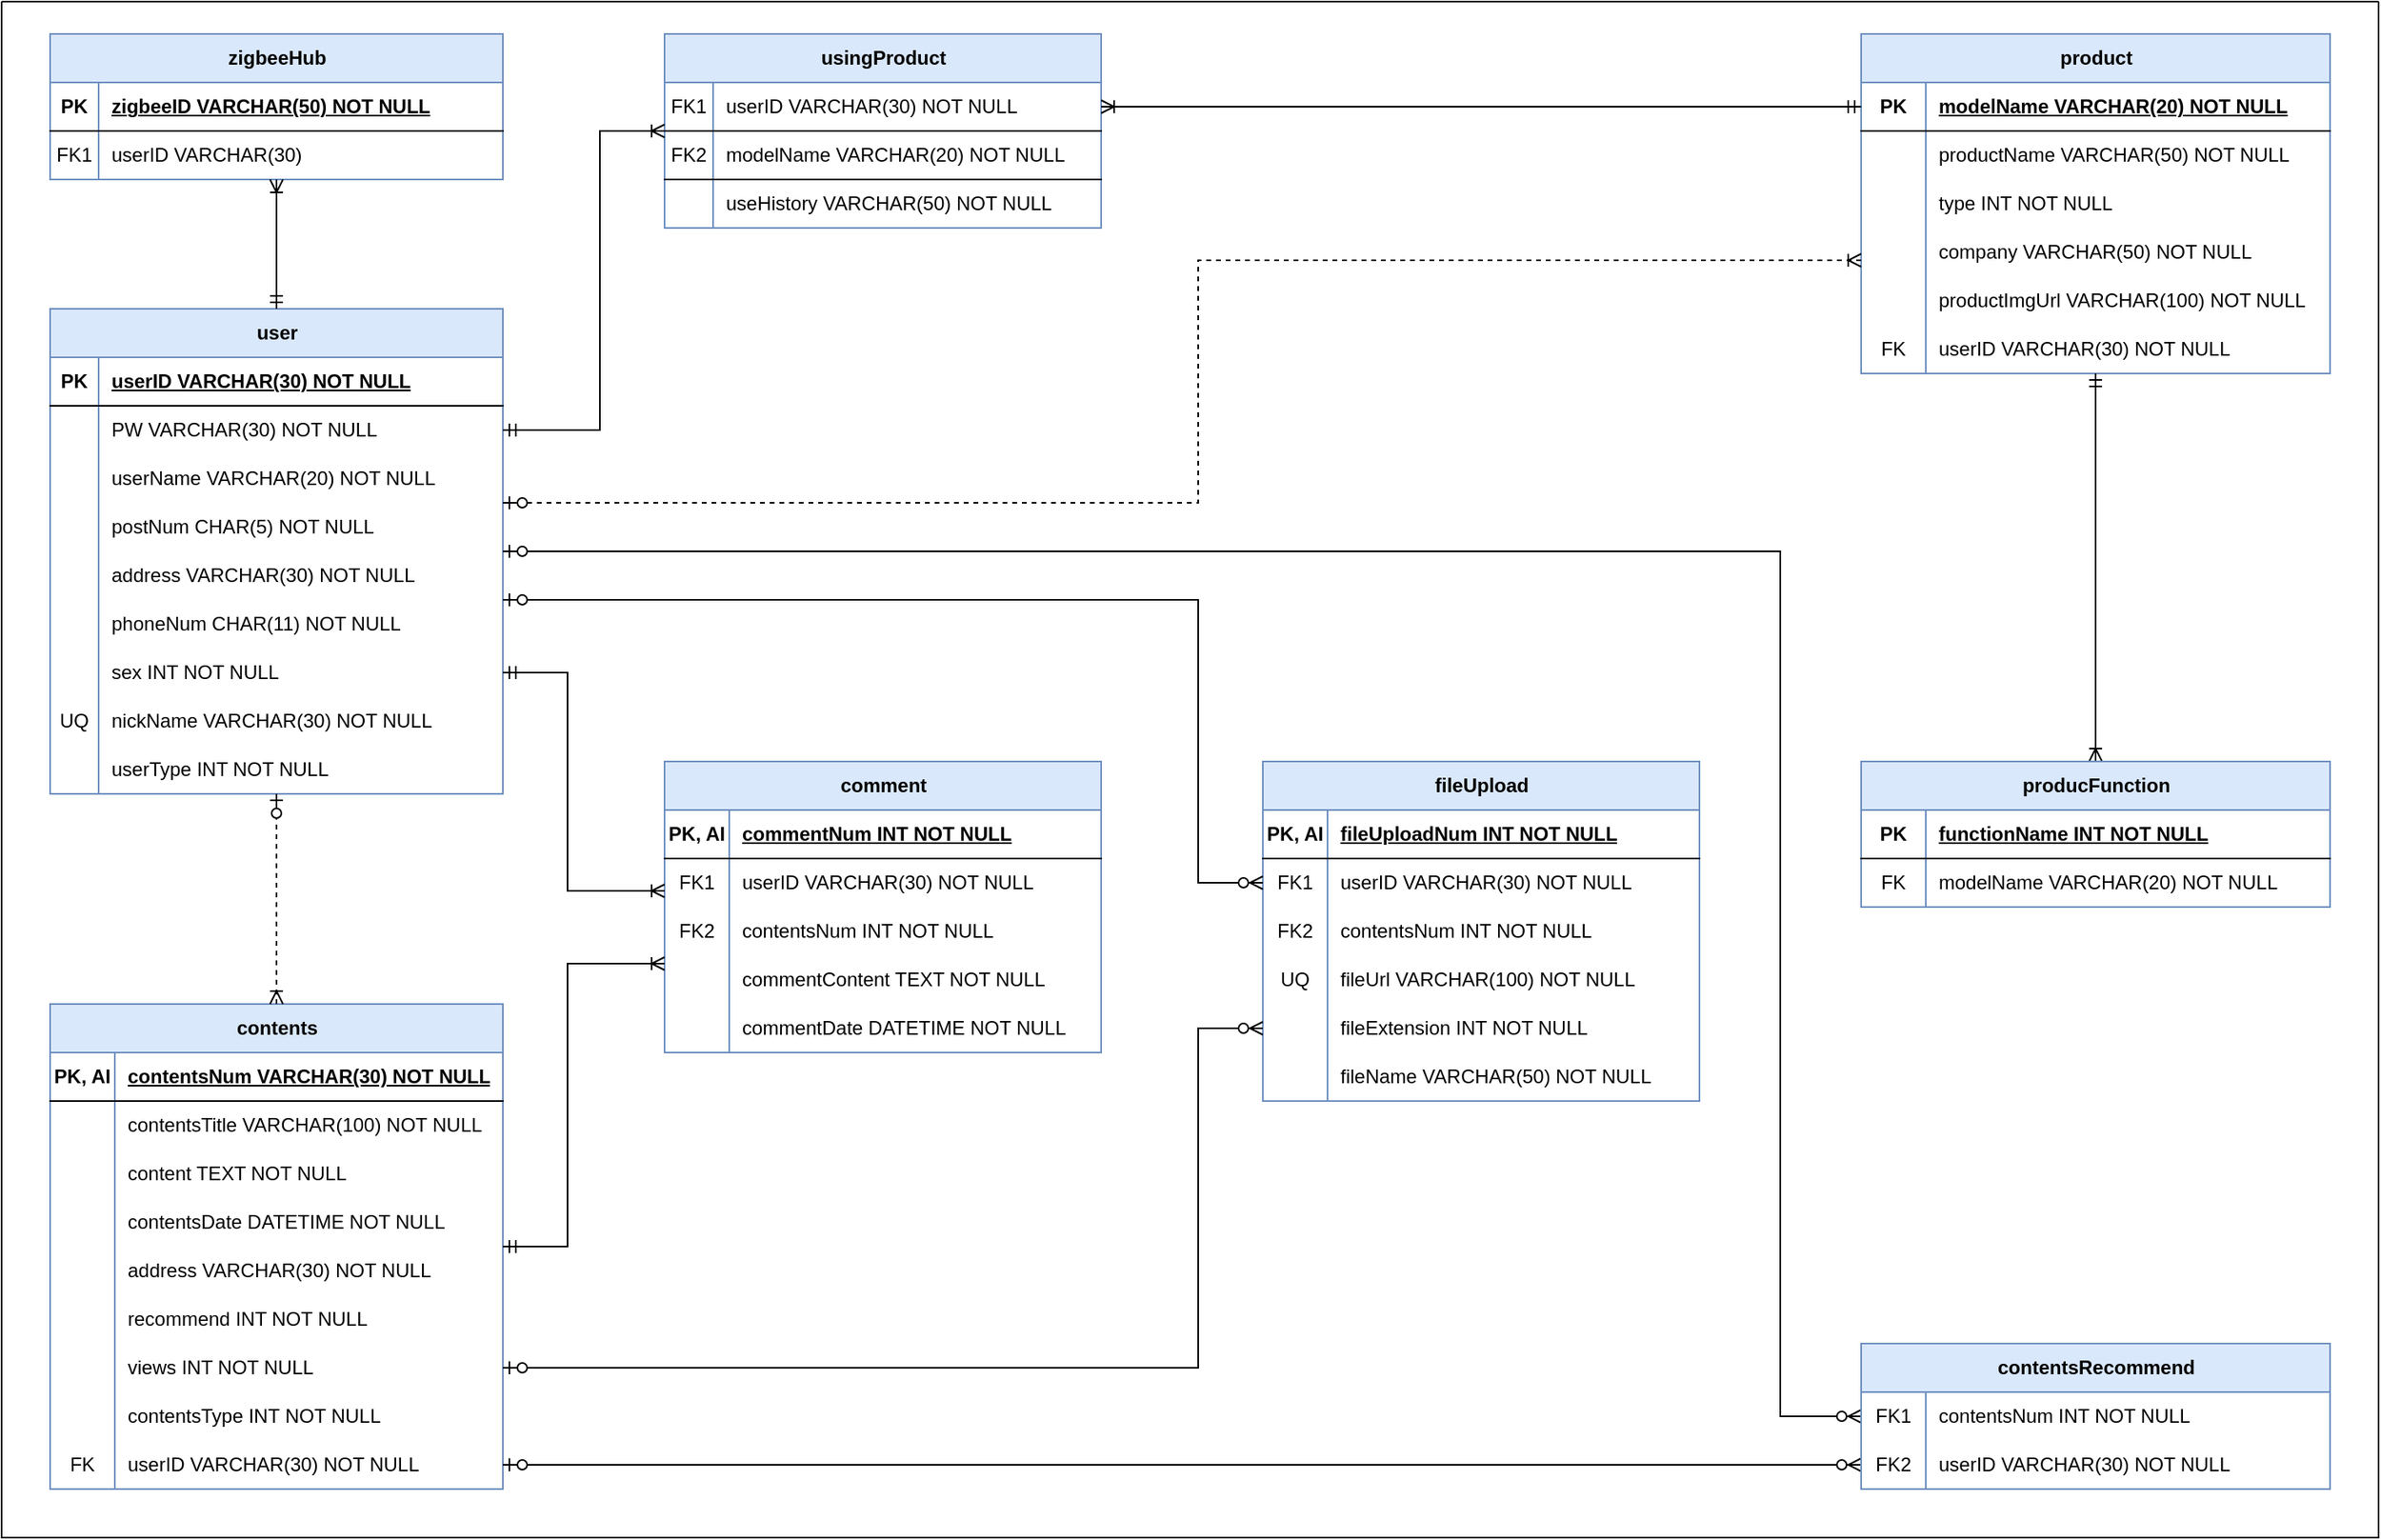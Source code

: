 <mxfile version="24.2.3" type="device">
  <diagram id="R2lEEEUBdFMjLlhIrx00" name="Page-1">
    <mxGraphModel dx="2049" dy="2166" grid="1" gridSize="10" guides="1" tooltips="1" connect="1" arrows="1" fold="1" page="1" pageScale="1" pageWidth="850" pageHeight="1100" math="0" shadow="0" extFonts="Permanent Marker^https://fonts.googleapis.com/css?family=Permanent+Marker">
      <root>
        <mxCell id="0" />
        <mxCell id="1" parent="0" />
        <mxCell id="OzyvC2QiROF_5hFpqHNd-217" value="" style="group" vertex="1" connectable="0" parent="1">
          <mxGeometry x="40" y="-160" width="1470" height="950" as="geometry" />
        </mxCell>
        <mxCell id="OzyvC2QiROF_5hFpqHNd-6" value="zigbeeHub" style="shape=table;startSize=30;container=1;collapsible=1;childLayout=tableLayout;fixedRows=1;rowLines=0;fontStyle=1;align=center;resizeLast=1;html=1;fillColor=#dae8fc;strokeColor=#6c8ebf;" vertex="1" parent="OzyvC2QiROF_5hFpqHNd-217">
          <mxGeometry x="30" y="20" width="280" height="90" as="geometry" />
        </mxCell>
        <mxCell id="OzyvC2QiROF_5hFpqHNd-7" value="" style="shape=tableRow;horizontal=0;startSize=0;swimlaneHead=0;swimlaneBody=0;fillColor=none;collapsible=0;dropTarget=0;points=[[0,0.5],[1,0.5]];portConstraint=eastwest;top=0;left=0;right=0;bottom=1;" vertex="1" parent="OzyvC2QiROF_5hFpqHNd-6">
          <mxGeometry y="30" width="280" height="30" as="geometry" />
        </mxCell>
        <mxCell id="OzyvC2QiROF_5hFpqHNd-8" value="PK" style="shape=partialRectangle;connectable=0;fillColor=none;top=0;left=0;bottom=0;right=0;fontStyle=1;overflow=hidden;whiteSpace=wrap;html=1;" vertex="1" parent="OzyvC2QiROF_5hFpqHNd-7">
          <mxGeometry width="30" height="30" as="geometry">
            <mxRectangle width="30" height="30" as="alternateBounds" />
          </mxGeometry>
        </mxCell>
        <mxCell id="OzyvC2QiROF_5hFpqHNd-9" value="&lt;span style=&quot;text-wrap: nowrap;&quot;&gt;zigbeeID VARCHAR(50) NOT NULL&lt;/span&gt;" style="shape=partialRectangle;connectable=0;fillColor=none;top=0;left=0;bottom=0;right=0;align=left;spacingLeft=6;fontStyle=5;overflow=hidden;whiteSpace=wrap;html=1;" vertex="1" parent="OzyvC2QiROF_5hFpqHNd-7">
          <mxGeometry x="30" width="250" height="30" as="geometry">
            <mxRectangle width="250" height="30" as="alternateBounds" />
          </mxGeometry>
        </mxCell>
        <mxCell id="OzyvC2QiROF_5hFpqHNd-10" value="" style="shape=tableRow;horizontal=0;startSize=0;swimlaneHead=0;swimlaneBody=0;fillColor=none;collapsible=0;dropTarget=0;points=[[0,0.5],[1,0.5]];portConstraint=eastwest;top=0;left=0;right=0;bottom=0;" vertex="1" parent="OzyvC2QiROF_5hFpqHNd-6">
          <mxGeometry y="60" width="280" height="30" as="geometry" />
        </mxCell>
        <mxCell id="OzyvC2QiROF_5hFpqHNd-11" value="FK1" style="shape=partialRectangle;connectable=0;fillColor=none;top=0;left=0;bottom=0;right=0;editable=1;overflow=hidden;whiteSpace=wrap;html=1;" vertex="1" parent="OzyvC2QiROF_5hFpqHNd-10">
          <mxGeometry width="30" height="30" as="geometry">
            <mxRectangle width="30" height="30" as="alternateBounds" />
          </mxGeometry>
        </mxCell>
        <mxCell id="OzyvC2QiROF_5hFpqHNd-12" value="&lt;span style=&quot;text-wrap: nowrap;&quot;&gt;userID VARCHAR(30)&lt;/span&gt;" style="shape=partialRectangle;connectable=0;fillColor=none;top=0;left=0;bottom=0;right=0;align=left;spacingLeft=6;overflow=hidden;whiteSpace=wrap;html=1;" vertex="1" parent="OzyvC2QiROF_5hFpqHNd-10">
          <mxGeometry x="30" width="250" height="30" as="geometry">
            <mxRectangle width="250" height="30" as="alternateBounds" />
          </mxGeometry>
        </mxCell>
        <mxCell id="OzyvC2QiROF_5hFpqHNd-23" value="user" style="shape=table;startSize=30;container=1;collapsible=1;childLayout=tableLayout;fixedRows=1;rowLines=0;fontStyle=1;align=center;resizeLast=1;html=1;fillColor=#dae8fc;strokeColor=#6c8ebf;" vertex="1" parent="OzyvC2QiROF_5hFpqHNd-217">
          <mxGeometry x="30" y="190" width="280" height="300" as="geometry" />
        </mxCell>
        <mxCell id="OzyvC2QiROF_5hFpqHNd-24" value="" style="shape=tableRow;horizontal=0;startSize=0;swimlaneHead=0;swimlaneBody=0;fillColor=none;collapsible=0;dropTarget=0;points=[[0,0.5],[1,0.5]];portConstraint=eastwest;top=0;left=0;right=0;bottom=1;" vertex="1" parent="OzyvC2QiROF_5hFpqHNd-23">
          <mxGeometry y="30" width="280" height="30" as="geometry" />
        </mxCell>
        <mxCell id="OzyvC2QiROF_5hFpqHNd-25" value="PK" style="shape=partialRectangle;connectable=0;fillColor=none;top=0;left=0;bottom=0;right=0;fontStyle=1;overflow=hidden;whiteSpace=wrap;html=1;" vertex="1" parent="OzyvC2QiROF_5hFpqHNd-24">
          <mxGeometry width="30" height="30" as="geometry">
            <mxRectangle width="30" height="30" as="alternateBounds" />
          </mxGeometry>
        </mxCell>
        <mxCell id="OzyvC2QiROF_5hFpqHNd-26" value="&lt;span style=&quot;text-wrap: nowrap;&quot;&gt;userID VARCHAR(30) NOT NULL&lt;/span&gt;" style="shape=partialRectangle;connectable=0;fillColor=none;top=0;left=0;bottom=0;right=0;align=left;spacingLeft=6;fontStyle=5;overflow=hidden;whiteSpace=wrap;html=1;" vertex="1" parent="OzyvC2QiROF_5hFpqHNd-24">
          <mxGeometry x="30" width="250" height="30" as="geometry">
            <mxRectangle width="250" height="30" as="alternateBounds" />
          </mxGeometry>
        </mxCell>
        <mxCell id="OzyvC2QiROF_5hFpqHNd-27" value="" style="shape=tableRow;horizontal=0;startSize=0;swimlaneHead=0;swimlaneBody=0;fillColor=none;collapsible=0;dropTarget=0;points=[[0,0.5],[1,0.5]];portConstraint=eastwest;top=0;left=0;right=0;bottom=0;" vertex="1" parent="OzyvC2QiROF_5hFpqHNd-23">
          <mxGeometry y="60" width="280" height="30" as="geometry" />
        </mxCell>
        <mxCell id="OzyvC2QiROF_5hFpqHNd-28" value="" style="shape=partialRectangle;connectable=0;fillColor=none;top=0;left=0;bottom=0;right=0;editable=1;overflow=hidden;whiteSpace=wrap;html=1;" vertex="1" parent="OzyvC2QiROF_5hFpqHNd-27">
          <mxGeometry width="30" height="30" as="geometry">
            <mxRectangle width="30" height="30" as="alternateBounds" />
          </mxGeometry>
        </mxCell>
        <mxCell id="OzyvC2QiROF_5hFpqHNd-29" value="&lt;span style=&quot;text-wrap: nowrap;&quot;&gt;PW VARCHAR(30) NOT NULL&lt;/span&gt;" style="shape=partialRectangle;connectable=0;fillColor=none;top=0;left=0;bottom=0;right=0;align=left;spacingLeft=6;overflow=hidden;whiteSpace=wrap;html=1;" vertex="1" parent="OzyvC2QiROF_5hFpqHNd-27">
          <mxGeometry x="30" width="250" height="30" as="geometry">
            <mxRectangle width="250" height="30" as="alternateBounds" />
          </mxGeometry>
        </mxCell>
        <mxCell id="OzyvC2QiROF_5hFpqHNd-30" value="" style="shape=tableRow;horizontal=0;startSize=0;swimlaneHead=0;swimlaneBody=0;fillColor=none;collapsible=0;dropTarget=0;points=[[0,0.5],[1,0.5]];portConstraint=eastwest;top=0;left=0;right=0;bottom=0;" vertex="1" parent="OzyvC2QiROF_5hFpqHNd-23">
          <mxGeometry y="90" width="280" height="30" as="geometry" />
        </mxCell>
        <mxCell id="OzyvC2QiROF_5hFpqHNd-31" value="" style="shape=partialRectangle;connectable=0;fillColor=none;top=0;left=0;bottom=0;right=0;editable=1;overflow=hidden;whiteSpace=wrap;html=1;" vertex="1" parent="OzyvC2QiROF_5hFpqHNd-30">
          <mxGeometry width="30" height="30" as="geometry">
            <mxRectangle width="30" height="30" as="alternateBounds" />
          </mxGeometry>
        </mxCell>
        <mxCell id="OzyvC2QiROF_5hFpqHNd-32" value="&lt;span style=&quot;text-wrap: nowrap;&quot;&gt;userName VARCHAR(20) NOT NULL&lt;/span&gt;" style="shape=partialRectangle;connectable=0;fillColor=none;top=0;left=0;bottom=0;right=0;align=left;spacingLeft=6;overflow=hidden;whiteSpace=wrap;html=1;" vertex="1" parent="OzyvC2QiROF_5hFpqHNd-30">
          <mxGeometry x="30" width="250" height="30" as="geometry">
            <mxRectangle width="250" height="30" as="alternateBounds" />
          </mxGeometry>
        </mxCell>
        <mxCell id="OzyvC2QiROF_5hFpqHNd-33" value="" style="shape=tableRow;horizontal=0;startSize=0;swimlaneHead=0;swimlaneBody=0;fillColor=none;collapsible=0;dropTarget=0;points=[[0,0.5],[1,0.5]];portConstraint=eastwest;top=0;left=0;right=0;bottom=0;" vertex="1" parent="OzyvC2QiROF_5hFpqHNd-23">
          <mxGeometry y="120" width="280" height="30" as="geometry" />
        </mxCell>
        <mxCell id="OzyvC2QiROF_5hFpqHNd-34" value="" style="shape=partialRectangle;connectable=0;fillColor=none;top=0;left=0;bottom=0;right=0;editable=1;overflow=hidden;whiteSpace=wrap;html=1;" vertex="1" parent="OzyvC2QiROF_5hFpqHNd-33">
          <mxGeometry width="30" height="30" as="geometry">
            <mxRectangle width="30" height="30" as="alternateBounds" />
          </mxGeometry>
        </mxCell>
        <mxCell id="OzyvC2QiROF_5hFpqHNd-35" value="&lt;span style=&quot;text-wrap: nowrap;&quot;&gt;postNum CHAR(5) NOT NULL&lt;/span&gt;" style="shape=partialRectangle;connectable=0;fillColor=none;top=0;left=0;bottom=0;right=0;align=left;spacingLeft=6;overflow=hidden;whiteSpace=wrap;html=1;" vertex="1" parent="OzyvC2QiROF_5hFpqHNd-33">
          <mxGeometry x="30" width="250" height="30" as="geometry">
            <mxRectangle width="250" height="30" as="alternateBounds" />
          </mxGeometry>
        </mxCell>
        <mxCell id="OzyvC2QiROF_5hFpqHNd-36" value="" style="shape=tableRow;horizontal=0;startSize=0;swimlaneHead=0;swimlaneBody=0;fillColor=none;collapsible=0;dropTarget=0;points=[[0,0.5],[1,0.5]];portConstraint=eastwest;top=0;left=0;right=0;bottom=0;" vertex="1" parent="OzyvC2QiROF_5hFpqHNd-23">
          <mxGeometry y="150" width="280" height="30" as="geometry" />
        </mxCell>
        <mxCell id="OzyvC2QiROF_5hFpqHNd-37" value="" style="shape=partialRectangle;connectable=0;fillColor=none;top=0;left=0;bottom=0;right=0;editable=1;overflow=hidden;whiteSpace=wrap;html=1;" vertex="1" parent="OzyvC2QiROF_5hFpqHNd-36">
          <mxGeometry width="30" height="30" as="geometry">
            <mxRectangle width="30" height="30" as="alternateBounds" />
          </mxGeometry>
        </mxCell>
        <mxCell id="OzyvC2QiROF_5hFpqHNd-38" value="&lt;span style=&quot;text-wrap: nowrap;&quot;&gt;address VARCHAR(30) NOT NULL&lt;/span&gt;" style="shape=partialRectangle;connectable=0;fillColor=none;top=0;left=0;bottom=0;right=0;align=left;spacingLeft=6;overflow=hidden;whiteSpace=wrap;html=1;" vertex="1" parent="OzyvC2QiROF_5hFpqHNd-36">
          <mxGeometry x="30" width="250" height="30" as="geometry">
            <mxRectangle width="250" height="30" as="alternateBounds" />
          </mxGeometry>
        </mxCell>
        <mxCell id="OzyvC2QiROF_5hFpqHNd-39" value="" style="shape=tableRow;horizontal=0;startSize=0;swimlaneHead=0;swimlaneBody=0;fillColor=none;collapsible=0;dropTarget=0;points=[[0,0.5],[1,0.5]];portConstraint=eastwest;top=0;left=0;right=0;bottom=0;" vertex="1" parent="OzyvC2QiROF_5hFpqHNd-23">
          <mxGeometry y="180" width="280" height="30" as="geometry" />
        </mxCell>
        <mxCell id="OzyvC2QiROF_5hFpqHNd-40" value="" style="shape=partialRectangle;connectable=0;fillColor=none;top=0;left=0;bottom=0;right=0;editable=1;overflow=hidden;whiteSpace=wrap;html=1;" vertex="1" parent="OzyvC2QiROF_5hFpqHNd-39">
          <mxGeometry width="30" height="30" as="geometry">
            <mxRectangle width="30" height="30" as="alternateBounds" />
          </mxGeometry>
        </mxCell>
        <mxCell id="OzyvC2QiROF_5hFpqHNd-41" value="&lt;span style=&quot;text-wrap: nowrap;&quot;&gt;phoneNum CHAR(11) NOT NULL&lt;/span&gt;" style="shape=partialRectangle;connectable=0;fillColor=none;top=0;left=0;bottom=0;right=0;align=left;spacingLeft=6;overflow=hidden;whiteSpace=wrap;html=1;" vertex="1" parent="OzyvC2QiROF_5hFpqHNd-39">
          <mxGeometry x="30" width="250" height="30" as="geometry">
            <mxRectangle width="250" height="30" as="alternateBounds" />
          </mxGeometry>
        </mxCell>
        <mxCell id="OzyvC2QiROF_5hFpqHNd-42" value="" style="shape=tableRow;horizontal=0;startSize=0;swimlaneHead=0;swimlaneBody=0;fillColor=none;collapsible=0;dropTarget=0;points=[[0,0.5],[1,0.5]];portConstraint=eastwest;top=0;left=0;right=0;bottom=0;" vertex="1" parent="OzyvC2QiROF_5hFpqHNd-23">
          <mxGeometry y="210" width="280" height="30" as="geometry" />
        </mxCell>
        <mxCell id="OzyvC2QiROF_5hFpqHNd-43" value="" style="shape=partialRectangle;connectable=0;fillColor=none;top=0;left=0;bottom=0;right=0;editable=1;overflow=hidden;whiteSpace=wrap;html=1;" vertex="1" parent="OzyvC2QiROF_5hFpqHNd-42">
          <mxGeometry width="30" height="30" as="geometry">
            <mxRectangle width="30" height="30" as="alternateBounds" />
          </mxGeometry>
        </mxCell>
        <mxCell id="OzyvC2QiROF_5hFpqHNd-44" value="&lt;span style=&quot;text-wrap: nowrap;&quot;&gt;sex INT NOT NULL&lt;/span&gt;" style="shape=partialRectangle;connectable=0;fillColor=none;top=0;left=0;bottom=0;right=0;align=left;spacingLeft=6;overflow=hidden;whiteSpace=wrap;html=1;" vertex="1" parent="OzyvC2QiROF_5hFpqHNd-42">
          <mxGeometry x="30" width="250" height="30" as="geometry">
            <mxRectangle width="250" height="30" as="alternateBounds" />
          </mxGeometry>
        </mxCell>
        <mxCell id="OzyvC2QiROF_5hFpqHNd-67" value="" style="shape=tableRow;horizontal=0;startSize=0;swimlaneHead=0;swimlaneBody=0;fillColor=none;collapsible=0;dropTarget=0;points=[[0,0.5],[1,0.5]];portConstraint=eastwest;top=0;left=0;right=0;bottom=0;" vertex="1" parent="OzyvC2QiROF_5hFpqHNd-23">
          <mxGeometry y="240" width="280" height="30" as="geometry" />
        </mxCell>
        <mxCell id="OzyvC2QiROF_5hFpqHNd-68" value="UQ" style="shape=partialRectangle;connectable=0;fillColor=none;top=0;left=0;bottom=0;right=0;editable=1;overflow=hidden;whiteSpace=wrap;html=1;" vertex="1" parent="OzyvC2QiROF_5hFpqHNd-67">
          <mxGeometry width="30" height="30" as="geometry">
            <mxRectangle width="30" height="30" as="alternateBounds" />
          </mxGeometry>
        </mxCell>
        <mxCell id="OzyvC2QiROF_5hFpqHNd-69" value="&lt;span style=&quot;text-wrap: nowrap;&quot;&gt;nickName VARCHAR(30) NOT NULL&lt;/span&gt;" style="shape=partialRectangle;connectable=0;fillColor=none;top=0;left=0;bottom=0;right=0;align=left;spacingLeft=6;overflow=hidden;whiteSpace=wrap;html=1;" vertex="1" parent="OzyvC2QiROF_5hFpqHNd-67">
          <mxGeometry x="30" width="250" height="30" as="geometry">
            <mxRectangle width="250" height="30" as="alternateBounds" />
          </mxGeometry>
        </mxCell>
        <mxCell id="OzyvC2QiROF_5hFpqHNd-70" value="" style="shape=tableRow;horizontal=0;startSize=0;swimlaneHead=0;swimlaneBody=0;fillColor=none;collapsible=0;dropTarget=0;points=[[0,0.5],[1,0.5]];portConstraint=eastwest;top=0;left=0;right=0;bottom=0;" vertex="1" parent="OzyvC2QiROF_5hFpqHNd-23">
          <mxGeometry y="270" width="280" height="30" as="geometry" />
        </mxCell>
        <mxCell id="OzyvC2QiROF_5hFpqHNd-71" value="" style="shape=partialRectangle;connectable=0;fillColor=none;top=0;left=0;bottom=0;right=0;editable=1;overflow=hidden;whiteSpace=wrap;html=1;" vertex="1" parent="OzyvC2QiROF_5hFpqHNd-70">
          <mxGeometry width="30" height="30" as="geometry">
            <mxRectangle width="30" height="30" as="alternateBounds" />
          </mxGeometry>
        </mxCell>
        <mxCell id="OzyvC2QiROF_5hFpqHNd-72" value="&lt;span style=&quot;text-wrap: nowrap;&quot;&gt;userType INT NOT NULL&lt;/span&gt;" style="shape=partialRectangle;connectable=0;fillColor=none;top=0;left=0;bottom=0;right=0;align=left;spacingLeft=6;overflow=hidden;whiteSpace=wrap;html=1;" vertex="1" parent="OzyvC2QiROF_5hFpqHNd-70">
          <mxGeometry x="30" width="250" height="30" as="geometry">
            <mxRectangle width="250" height="30" as="alternateBounds" />
          </mxGeometry>
        </mxCell>
        <mxCell id="OzyvC2QiROF_5hFpqHNd-73" value="contents" style="shape=table;startSize=30;container=1;collapsible=1;childLayout=tableLayout;fixedRows=1;rowLines=0;fontStyle=1;align=center;resizeLast=1;html=1;fillColor=#dae8fc;strokeColor=#6c8ebf;" vertex="1" parent="OzyvC2QiROF_5hFpqHNd-217">
          <mxGeometry x="30" y="620" width="280" height="300" as="geometry" />
        </mxCell>
        <mxCell id="OzyvC2QiROF_5hFpqHNd-74" value="" style="shape=tableRow;horizontal=0;startSize=0;swimlaneHead=0;swimlaneBody=0;fillColor=none;collapsible=0;dropTarget=0;points=[[0,0.5],[1,0.5]];portConstraint=eastwest;top=0;left=0;right=0;bottom=1;" vertex="1" parent="OzyvC2QiROF_5hFpqHNd-73">
          <mxGeometry y="30" width="280" height="30" as="geometry" />
        </mxCell>
        <mxCell id="OzyvC2QiROF_5hFpqHNd-75" value="PK, AI" style="shape=partialRectangle;connectable=0;fillColor=none;top=0;left=0;bottom=0;right=0;fontStyle=1;overflow=hidden;whiteSpace=wrap;html=1;" vertex="1" parent="OzyvC2QiROF_5hFpqHNd-74">
          <mxGeometry width="40" height="30" as="geometry">
            <mxRectangle width="40" height="30" as="alternateBounds" />
          </mxGeometry>
        </mxCell>
        <mxCell id="OzyvC2QiROF_5hFpqHNd-76" value="&lt;span style=&quot;text-wrap: nowrap;&quot;&gt;contentsNum VARCHAR(30) NOT NULL&lt;/span&gt;" style="shape=partialRectangle;connectable=0;fillColor=none;top=0;left=0;bottom=0;right=0;align=left;spacingLeft=6;fontStyle=5;overflow=hidden;whiteSpace=wrap;html=1;" vertex="1" parent="OzyvC2QiROF_5hFpqHNd-74">
          <mxGeometry x="40" width="240" height="30" as="geometry">
            <mxRectangle width="240" height="30" as="alternateBounds" />
          </mxGeometry>
        </mxCell>
        <mxCell id="OzyvC2QiROF_5hFpqHNd-77" value="" style="shape=tableRow;horizontal=0;startSize=0;swimlaneHead=0;swimlaneBody=0;fillColor=none;collapsible=0;dropTarget=0;points=[[0,0.5],[1,0.5]];portConstraint=eastwest;top=0;left=0;right=0;bottom=0;" vertex="1" parent="OzyvC2QiROF_5hFpqHNd-73">
          <mxGeometry y="60" width="280" height="30" as="geometry" />
        </mxCell>
        <mxCell id="OzyvC2QiROF_5hFpqHNd-78" value="" style="shape=partialRectangle;connectable=0;fillColor=none;top=0;left=0;bottom=0;right=0;editable=1;overflow=hidden;whiteSpace=wrap;html=1;" vertex="1" parent="OzyvC2QiROF_5hFpqHNd-77">
          <mxGeometry width="40" height="30" as="geometry">
            <mxRectangle width="40" height="30" as="alternateBounds" />
          </mxGeometry>
        </mxCell>
        <mxCell id="OzyvC2QiROF_5hFpqHNd-79" value="&lt;span style=&quot;text-wrap: nowrap;&quot;&gt;contentsTitle VARCHAR(100) NOT NULL&lt;/span&gt;" style="shape=partialRectangle;connectable=0;fillColor=none;top=0;left=0;bottom=0;right=0;align=left;spacingLeft=6;overflow=hidden;whiteSpace=wrap;html=1;" vertex="1" parent="OzyvC2QiROF_5hFpqHNd-77">
          <mxGeometry x="40" width="240" height="30" as="geometry">
            <mxRectangle width="240" height="30" as="alternateBounds" />
          </mxGeometry>
        </mxCell>
        <mxCell id="OzyvC2QiROF_5hFpqHNd-80" value="" style="shape=tableRow;horizontal=0;startSize=0;swimlaneHead=0;swimlaneBody=0;fillColor=none;collapsible=0;dropTarget=0;points=[[0,0.5],[1,0.5]];portConstraint=eastwest;top=0;left=0;right=0;bottom=0;" vertex="1" parent="OzyvC2QiROF_5hFpqHNd-73">
          <mxGeometry y="90" width="280" height="30" as="geometry" />
        </mxCell>
        <mxCell id="OzyvC2QiROF_5hFpqHNd-81" value="" style="shape=partialRectangle;connectable=0;fillColor=none;top=0;left=0;bottom=0;right=0;editable=1;overflow=hidden;whiteSpace=wrap;html=1;" vertex="1" parent="OzyvC2QiROF_5hFpqHNd-80">
          <mxGeometry width="40" height="30" as="geometry">
            <mxRectangle width="40" height="30" as="alternateBounds" />
          </mxGeometry>
        </mxCell>
        <mxCell id="OzyvC2QiROF_5hFpqHNd-82" value="&lt;span style=&quot;text-wrap: nowrap;&quot;&gt;content TEXT NOT NULL&lt;/span&gt;" style="shape=partialRectangle;connectable=0;fillColor=none;top=0;left=0;bottom=0;right=0;align=left;spacingLeft=6;overflow=hidden;whiteSpace=wrap;html=1;" vertex="1" parent="OzyvC2QiROF_5hFpqHNd-80">
          <mxGeometry x="40" width="240" height="30" as="geometry">
            <mxRectangle width="240" height="30" as="alternateBounds" />
          </mxGeometry>
        </mxCell>
        <mxCell id="OzyvC2QiROF_5hFpqHNd-83" value="" style="shape=tableRow;horizontal=0;startSize=0;swimlaneHead=0;swimlaneBody=0;fillColor=none;collapsible=0;dropTarget=0;points=[[0,0.5],[1,0.5]];portConstraint=eastwest;top=0;left=0;right=0;bottom=0;" vertex="1" parent="OzyvC2QiROF_5hFpqHNd-73">
          <mxGeometry y="120" width="280" height="30" as="geometry" />
        </mxCell>
        <mxCell id="OzyvC2QiROF_5hFpqHNd-84" value="" style="shape=partialRectangle;connectable=0;fillColor=none;top=0;left=0;bottom=0;right=0;editable=1;overflow=hidden;whiteSpace=wrap;html=1;" vertex="1" parent="OzyvC2QiROF_5hFpqHNd-83">
          <mxGeometry width="40" height="30" as="geometry">
            <mxRectangle width="40" height="30" as="alternateBounds" />
          </mxGeometry>
        </mxCell>
        <mxCell id="OzyvC2QiROF_5hFpqHNd-85" value="&lt;span style=&quot;text-wrap: nowrap;&quot;&gt;contentsDate DATETIME NOT NULL&lt;/span&gt;" style="shape=partialRectangle;connectable=0;fillColor=none;top=0;left=0;bottom=0;right=0;align=left;spacingLeft=6;overflow=hidden;whiteSpace=wrap;html=1;" vertex="1" parent="OzyvC2QiROF_5hFpqHNd-83">
          <mxGeometry x="40" width="240" height="30" as="geometry">
            <mxRectangle width="240" height="30" as="alternateBounds" />
          </mxGeometry>
        </mxCell>
        <mxCell id="OzyvC2QiROF_5hFpqHNd-86" value="" style="shape=tableRow;horizontal=0;startSize=0;swimlaneHead=0;swimlaneBody=0;fillColor=none;collapsible=0;dropTarget=0;points=[[0,0.5],[1,0.5]];portConstraint=eastwest;top=0;left=0;right=0;bottom=0;" vertex="1" parent="OzyvC2QiROF_5hFpqHNd-73">
          <mxGeometry y="150" width="280" height="30" as="geometry" />
        </mxCell>
        <mxCell id="OzyvC2QiROF_5hFpqHNd-87" value="" style="shape=partialRectangle;connectable=0;fillColor=none;top=0;left=0;bottom=0;right=0;editable=1;overflow=hidden;whiteSpace=wrap;html=1;" vertex="1" parent="OzyvC2QiROF_5hFpqHNd-86">
          <mxGeometry width="40" height="30" as="geometry">
            <mxRectangle width="40" height="30" as="alternateBounds" />
          </mxGeometry>
        </mxCell>
        <mxCell id="OzyvC2QiROF_5hFpqHNd-88" value="&lt;span style=&quot;text-wrap: nowrap;&quot;&gt;address VARCHAR(30) NOT NULL&lt;/span&gt;" style="shape=partialRectangle;connectable=0;fillColor=none;top=0;left=0;bottom=0;right=0;align=left;spacingLeft=6;overflow=hidden;whiteSpace=wrap;html=1;" vertex="1" parent="OzyvC2QiROF_5hFpqHNd-86">
          <mxGeometry x="40" width="240" height="30" as="geometry">
            <mxRectangle width="240" height="30" as="alternateBounds" />
          </mxGeometry>
        </mxCell>
        <mxCell id="OzyvC2QiROF_5hFpqHNd-89" value="" style="shape=tableRow;horizontal=0;startSize=0;swimlaneHead=0;swimlaneBody=0;fillColor=none;collapsible=0;dropTarget=0;points=[[0,0.5],[1,0.5]];portConstraint=eastwest;top=0;left=0;right=0;bottom=0;" vertex="1" parent="OzyvC2QiROF_5hFpqHNd-73">
          <mxGeometry y="180" width="280" height="30" as="geometry" />
        </mxCell>
        <mxCell id="OzyvC2QiROF_5hFpqHNd-90" value="" style="shape=partialRectangle;connectable=0;fillColor=none;top=0;left=0;bottom=0;right=0;editable=1;overflow=hidden;whiteSpace=wrap;html=1;" vertex="1" parent="OzyvC2QiROF_5hFpqHNd-89">
          <mxGeometry width="40" height="30" as="geometry">
            <mxRectangle width="40" height="30" as="alternateBounds" />
          </mxGeometry>
        </mxCell>
        <mxCell id="OzyvC2QiROF_5hFpqHNd-91" value="&lt;span style=&quot;text-wrap: nowrap;&quot;&gt;recommend INT NOT NULL&lt;/span&gt;" style="shape=partialRectangle;connectable=0;fillColor=none;top=0;left=0;bottom=0;right=0;align=left;spacingLeft=6;overflow=hidden;whiteSpace=wrap;html=1;" vertex="1" parent="OzyvC2QiROF_5hFpqHNd-89">
          <mxGeometry x="40" width="240" height="30" as="geometry">
            <mxRectangle width="240" height="30" as="alternateBounds" />
          </mxGeometry>
        </mxCell>
        <mxCell id="OzyvC2QiROF_5hFpqHNd-92" value="" style="shape=tableRow;horizontal=0;startSize=0;swimlaneHead=0;swimlaneBody=0;fillColor=none;collapsible=0;dropTarget=0;points=[[0,0.5],[1,0.5]];portConstraint=eastwest;top=0;left=0;right=0;bottom=0;" vertex="1" parent="OzyvC2QiROF_5hFpqHNd-73">
          <mxGeometry y="210" width="280" height="30" as="geometry" />
        </mxCell>
        <mxCell id="OzyvC2QiROF_5hFpqHNd-93" value="" style="shape=partialRectangle;connectable=0;fillColor=none;top=0;left=0;bottom=0;right=0;editable=1;overflow=hidden;whiteSpace=wrap;html=1;" vertex="1" parent="OzyvC2QiROF_5hFpqHNd-92">
          <mxGeometry width="40" height="30" as="geometry">
            <mxRectangle width="40" height="30" as="alternateBounds" />
          </mxGeometry>
        </mxCell>
        <mxCell id="OzyvC2QiROF_5hFpqHNd-94" value="&lt;span style=&quot;text-wrap: nowrap;&quot;&gt;views INT NOT NULL&lt;/span&gt;" style="shape=partialRectangle;connectable=0;fillColor=none;top=0;left=0;bottom=0;right=0;align=left;spacingLeft=6;overflow=hidden;whiteSpace=wrap;html=1;" vertex="1" parent="OzyvC2QiROF_5hFpqHNd-92">
          <mxGeometry x="40" width="240" height="30" as="geometry">
            <mxRectangle width="240" height="30" as="alternateBounds" />
          </mxGeometry>
        </mxCell>
        <mxCell id="OzyvC2QiROF_5hFpqHNd-95" value="" style="shape=tableRow;horizontal=0;startSize=0;swimlaneHead=0;swimlaneBody=0;fillColor=none;collapsible=0;dropTarget=0;points=[[0,0.5],[1,0.5]];portConstraint=eastwest;top=0;left=0;right=0;bottom=0;" vertex="1" parent="OzyvC2QiROF_5hFpqHNd-73">
          <mxGeometry y="240" width="280" height="30" as="geometry" />
        </mxCell>
        <mxCell id="OzyvC2QiROF_5hFpqHNd-96" value="" style="shape=partialRectangle;connectable=0;fillColor=none;top=0;left=0;bottom=0;right=0;editable=1;overflow=hidden;whiteSpace=wrap;html=1;" vertex="1" parent="OzyvC2QiROF_5hFpqHNd-95">
          <mxGeometry width="40" height="30" as="geometry">
            <mxRectangle width="40" height="30" as="alternateBounds" />
          </mxGeometry>
        </mxCell>
        <mxCell id="OzyvC2QiROF_5hFpqHNd-97" value="&lt;span style=&quot;text-wrap: nowrap;&quot;&gt;contentsType INT&lt;/span&gt;&lt;span style=&quot;text-wrap: nowrap;&quot;&gt;&amp;nbsp;NOT NULL&lt;/span&gt;" style="shape=partialRectangle;connectable=0;fillColor=none;top=0;left=0;bottom=0;right=0;align=left;spacingLeft=6;overflow=hidden;whiteSpace=wrap;html=1;" vertex="1" parent="OzyvC2QiROF_5hFpqHNd-95">
          <mxGeometry x="40" width="240" height="30" as="geometry">
            <mxRectangle width="240" height="30" as="alternateBounds" />
          </mxGeometry>
        </mxCell>
        <mxCell id="OzyvC2QiROF_5hFpqHNd-98" value="" style="shape=tableRow;horizontal=0;startSize=0;swimlaneHead=0;swimlaneBody=0;fillColor=none;collapsible=0;dropTarget=0;points=[[0,0.5],[1,0.5]];portConstraint=eastwest;top=0;left=0;right=0;bottom=0;" vertex="1" parent="OzyvC2QiROF_5hFpqHNd-73">
          <mxGeometry y="270" width="280" height="30" as="geometry" />
        </mxCell>
        <mxCell id="OzyvC2QiROF_5hFpqHNd-99" value="FK" style="shape=partialRectangle;connectable=0;fillColor=none;top=0;left=0;bottom=0;right=0;editable=1;overflow=hidden;whiteSpace=wrap;html=1;" vertex="1" parent="OzyvC2QiROF_5hFpqHNd-98">
          <mxGeometry width="40" height="30" as="geometry">
            <mxRectangle width="40" height="30" as="alternateBounds" />
          </mxGeometry>
        </mxCell>
        <mxCell id="OzyvC2QiROF_5hFpqHNd-100" value="&lt;span style=&quot;text-wrap: nowrap;&quot;&gt;userID VARCHAR(30) NOT NULL&lt;/span&gt;" style="shape=partialRectangle;connectable=0;fillColor=none;top=0;left=0;bottom=0;right=0;align=left;spacingLeft=6;overflow=hidden;whiteSpace=wrap;html=1;" vertex="1" parent="OzyvC2QiROF_5hFpqHNd-98">
          <mxGeometry x="40" width="240" height="30" as="geometry">
            <mxRectangle width="240" height="30" as="alternateBounds" />
          </mxGeometry>
        </mxCell>
        <mxCell id="OzyvC2QiROF_5hFpqHNd-101" value="usingProduct" style="shape=table;startSize=30;container=1;collapsible=1;childLayout=tableLayout;fixedRows=1;rowLines=0;fontStyle=1;align=center;resizeLast=1;html=1;fillColor=#dae8fc;strokeColor=#6c8ebf;" vertex="1" parent="OzyvC2QiROF_5hFpqHNd-217">
          <mxGeometry x="410" y="20" width="270" height="120" as="geometry" />
        </mxCell>
        <mxCell id="OzyvC2QiROF_5hFpqHNd-102" value="" style="shape=tableRow;horizontal=0;startSize=0;swimlaneHead=0;swimlaneBody=0;fillColor=none;collapsible=0;dropTarget=0;points=[[0,0.5],[1,0.5]];portConstraint=eastwest;top=0;left=0;right=0;bottom=1;" vertex="1" parent="OzyvC2QiROF_5hFpqHNd-101">
          <mxGeometry y="30" width="270" height="30" as="geometry" />
        </mxCell>
        <mxCell id="OzyvC2QiROF_5hFpqHNd-103" value="FK1" style="shape=partialRectangle;connectable=0;fillColor=none;top=0;left=0;bottom=0;right=0;fontStyle=0;overflow=hidden;whiteSpace=wrap;html=1;" vertex="1" parent="OzyvC2QiROF_5hFpqHNd-102">
          <mxGeometry width="30" height="30" as="geometry">
            <mxRectangle width="30" height="30" as="alternateBounds" />
          </mxGeometry>
        </mxCell>
        <mxCell id="OzyvC2QiROF_5hFpqHNd-104" value="&lt;span style=&quot;text-wrap: nowrap;&quot;&gt;userID VARCHAR(30) NOT NULL&lt;/span&gt;" style="shape=partialRectangle;connectable=0;fillColor=none;top=0;left=0;bottom=0;right=0;align=left;spacingLeft=6;fontStyle=0;overflow=hidden;whiteSpace=wrap;html=1;" vertex="1" parent="OzyvC2QiROF_5hFpqHNd-102">
          <mxGeometry x="30" width="240" height="30" as="geometry">
            <mxRectangle width="240" height="30" as="alternateBounds" />
          </mxGeometry>
        </mxCell>
        <mxCell id="OzyvC2QiROF_5hFpqHNd-108" value="" style="shape=tableRow;horizontal=0;startSize=0;swimlaneHead=0;swimlaneBody=0;fillColor=none;collapsible=0;dropTarget=0;points=[[0,0.5],[1,0.5]];portConstraint=eastwest;top=0;left=0;right=0;bottom=1;" vertex="1" parent="OzyvC2QiROF_5hFpqHNd-101">
          <mxGeometry y="60" width="270" height="30" as="geometry" />
        </mxCell>
        <mxCell id="OzyvC2QiROF_5hFpqHNd-109" value="FK2" style="shape=partialRectangle;connectable=0;fillColor=none;top=0;left=0;bottom=0;right=0;fontStyle=0;overflow=hidden;whiteSpace=wrap;html=1;" vertex="1" parent="OzyvC2QiROF_5hFpqHNd-108">
          <mxGeometry width="30" height="30" as="geometry">
            <mxRectangle width="30" height="30" as="alternateBounds" />
          </mxGeometry>
        </mxCell>
        <mxCell id="OzyvC2QiROF_5hFpqHNd-110" value="&lt;span style=&quot;text-wrap: nowrap;&quot;&gt;modelName VARCHAR(20) NOT NULL&lt;/span&gt;" style="shape=partialRectangle;connectable=0;fillColor=none;top=0;left=0;bottom=0;right=0;align=left;spacingLeft=6;fontStyle=0;overflow=hidden;whiteSpace=wrap;html=1;" vertex="1" parent="OzyvC2QiROF_5hFpqHNd-108">
          <mxGeometry x="30" width="240" height="30" as="geometry">
            <mxRectangle width="240" height="30" as="alternateBounds" />
          </mxGeometry>
        </mxCell>
        <mxCell id="OzyvC2QiROF_5hFpqHNd-105" value="" style="shape=tableRow;horizontal=0;startSize=0;swimlaneHead=0;swimlaneBody=0;fillColor=none;collapsible=0;dropTarget=0;points=[[0,0.5],[1,0.5]];portConstraint=eastwest;top=0;left=0;right=0;bottom=0;" vertex="1" parent="OzyvC2QiROF_5hFpqHNd-101">
          <mxGeometry y="90" width="270" height="30" as="geometry" />
        </mxCell>
        <mxCell id="OzyvC2QiROF_5hFpqHNd-106" value="" style="shape=partialRectangle;connectable=0;fillColor=none;top=0;left=0;bottom=0;right=0;editable=1;overflow=hidden;whiteSpace=wrap;html=1;" vertex="1" parent="OzyvC2QiROF_5hFpqHNd-105">
          <mxGeometry width="30" height="30" as="geometry">
            <mxRectangle width="30" height="30" as="alternateBounds" />
          </mxGeometry>
        </mxCell>
        <mxCell id="OzyvC2QiROF_5hFpqHNd-107" value="&lt;span style=&quot;text-wrap: nowrap;&quot;&gt;useHistory VARCHAR(50) NOT NULL&lt;/span&gt;" style="shape=partialRectangle;connectable=0;fillColor=none;top=0;left=0;bottom=0;right=0;align=left;spacingLeft=6;overflow=hidden;whiteSpace=wrap;html=1;" vertex="1" parent="OzyvC2QiROF_5hFpqHNd-105">
          <mxGeometry x="30" width="240" height="30" as="geometry">
            <mxRectangle width="240" height="30" as="alternateBounds" />
          </mxGeometry>
        </mxCell>
        <mxCell id="OzyvC2QiROF_5hFpqHNd-111" value="comment" style="shape=table;startSize=30;container=1;collapsible=1;childLayout=tableLayout;fixedRows=1;rowLines=0;fontStyle=1;align=center;resizeLast=1;html=1;fillColor=#dae8fc;strokeColor=#6c8ebf;" vertex="1" parent="OzyvC2QiROF_5hFpqHNd-217">
          <mxGeometry x="410" y="470" width="270" height="180" as="geometry" />
        </mxCell>
        <mxCell id="OzyvC2QiROF_5hFpqHNd-112" value="" style="shape=tableRow;horizontal=0;startSize=0;swimlaneHead=0;swimlaneBody=0;fillColor=none;collapsible=0;dropTarget=0;points=[[0,0.5],[1,0.5]];portConstraint=eastwest;top=0;left=0;right=0;bottom=1;" vertex="1" parent="OzyvC2QiROF_5hFpqHNd-111">
          <mxGeometry y="30" width="270" height="30" as="geometry" />
        </mxCell>
        <mxCell id="OzyvC2QiROF_5hFpqHNd-113" value="PK, AI" style="shape=partialRectangle;connectable=0;fillColor=none;top=0;left=0;bottom=0;right=0;fontStyle=1;overflow=hidden;whiteSpace=wrap;html=1;" vertex="1" parent="OzyvC2QiROF_5hFpqHNd-112">
          <mxGeometry width="40" height="30" as="geometry">
            <mxRectangle width="40" height="30" as="alternateBounds" />
          </mxGeometry>
        </mxCell>
        <mxCell id="OzyvC2QiROF_5hFpqHNd-114" value="&lt;span style=&quot;text-wrap: nowrap;&quot;&gt;commentNum INT NOT NULL&lt;/span&gt;" style="shape=partialRectangle;connectable=0;fillColor=none;top=0;left=0;bottom=0;right=0;align=left;spacingLeft=6;fontStyle=5;overflow=hidden;whiteSpace=wrap;html=1;" vertex="1" parent="OzyvC2QiROF_5hFpqHNd-112">
          <mxGeometry x="40" width="230" height="30" as="geometry">
            <mxRectangle width="230" height="30" as="alternateBounds" />
          </mxGeometry>
        </mxCell>
        <mxCell id="OzyvC2QiROF_5hFpqHNd-118" value="" style="shape=tableRow;horizontal=0;startSize=0;swimlaneHead=0;swimlaneBody=0;fillColor=none;collapsible=0;dropTarget=0;points=[[0,0.5],[1,0.5]];portConstraint=eastwest;top=0;left=0;right=0;bottom=0;" vertex="1" parent="OzyvC2QiROF_5hFpqHNd-111">
          <mxGeometry y="60" width="270" height="30" as="geometry" />
        </mxCell>
        <mxCell id="OzyvC2QiROF_5hFpqHNd-119" value="FK1" style="shape=partialRectangle;connectable=0;fillColor=none;top=0;left=0;bottom=0;right=0;editable=1;overflow=hidden;whiteSpace=wrap;html=1;" vertex="1" parent="OzyvC2QiROF_5hFpqHNd-118">
          <mxGeometry width="40" height="30" as="geometry">
            <mxRectangle width="40" height="30" as="alternateBounds" />
          </mxGeometry>
        </mxCell>
        <mxCell id="OzyvC2QiROF_5hFpqHNd-120" value="&lt;span style=&quot;text-wrap: nowrap;&quot;&gt;userID VARCHAR(30) NOT NULL&lt;/span&gt;" style="shape=partialRectangle;connectable=0;fillColor=none;top=0;left=0;bottom=0;right=0;align=left;spacingLeft=6;overflow=hidden;whiteSpace=wrap;html=1;" vertex="1" parent="OzyvC2QiROF_5hFpqHNd-118">
          <mxGeometry x="40" width="230" height="30" as="geometry">
            <mxRectangle width="230" height="30" as="alternateBounds" />
          </mxGeometry>
        </mxCell>
        <mxCell id="OzyvC2QiROF_5hFpqHNd-121" value="" style="shape=tableRow;horizontal=0;startSize=0;swimlaneHead=0;swimlaneBody=0;fillColor=none;collapsible=0;dropTarget=0;points=[[0,0.5],[1,0.5]];portConstraint=eastwest;top=0;left=0;right=0;bottom=0;" vertex="1" parent="OzyvC2QiROF_5hFpqHNd-111">
          <mxGeometry y="90" width="270" height="30" as="geometry" />
        </mxCell>
        <mxCell id="OzyvC2QiROF_5hFpqHNd-122" value="FK2" style="shape=partialRectangle;connectable=0;fillColor=none;top=0;left=0;bottom=0;right=0;editable=1;overflow=hidden;whiteSpace=wrap;html=1;" vertex="1" parent="OzyvC2QiROF_5hFpqHNd-121">
          <mxGeometry width="40" height="30" as="geometry">
            <mxRectangle width="40" height="30" as="alternateBounds" />
          </mxGeometry>
        </mxCell>
        <mxCell id="OzyvC2QiROF_5hFpqHNd-123" value="&lt;span style=&quot;text-wrap: nowrap;&quot;&gt;contentsNum INT NOT NULL&lt;/span&gt;" style="shape=partialRectangle;connectable=0;fillColor=none;top=0;left=0;bottom=0;right=0;align=left;spacingLeft=6;overflow=hidden;whiteSpace=wrap;html=1;" vertex="1" parent="OzyvC2QiROF_5hFpqHNd-121">
          <mxGeometry x="40" width="230" height="30" as="geometry">
            <mxRectangle width="230" height="30" as="alternateBounds" />
          </mxGeometry>
        </mxCell>
        <mxCell id="OzyvC2QiROF_5hFpqHNd-124" value="" style="shape=tableRow;horizontal=0;startSize=0;swimlaneHead=0;swimlaneBody=0;fillColor=none;collapsible=0;dropTarget=0;points=[[0,0.5],[1,0.5]];portConstraint=eastwest;top=0;left=0;right=0;bottom=0;" vertex="1" parent="OzyvC2QiROF_5hFpqHNd-111">
          <mxGeometry y="120" width="270" height="30" as="geometry" />
        </mxCell>
        <mxCell id="OzyvC2QiROF_5hFpqHNd-125" value="" style="shape=partialRectangle;connectable=0;fillColor=none;top=0;left=0;bottom=0;right=0;editable=1;overflow=hidden;whiteSpace=wrap;html=1;" vertex="1" parent="OzyvC2QiROF_5hFpqHNd-124">
          <mxGeometry width="40" height="30" as="geometry">
            <mxRectangle width="40" height="30" as="alternateBounds" />
          </mxGeometry>
        </mxCell>
        <mxCell id="OzyvC2QiROF_5hFpqHNd-126" value="&lt;span style=&quot;text-wrap: nowrap;&quot;&gt;commentContent TEXT NOT NULL&lt;/span&gt;" style="shape=partialRectangle;connectable=0;fillColor=none;top=0;left=0;bottom=0;right=0;align=left;spacingLeft=6;overflow=hidden;whiteSpace=wrap;html=1;" vertex="1" parent="OzyvC2QiROF_5hFpqHNd-124">
          <mxGeometry x="40" width="230" height="30" as="geometry">
            <mxRectangle width="230" height="30" as="alternateBounds" />
          </mxGeometry>
        </mxCell>
        <mxCell id="OzyvC2QiROF_5hFpqHNd-127" value="" style="shape=tableRow;horizontal=0;startSize=0;swimlaneHead=0;swimlaneBody=0;fillColor=none;collapsible=0;dropTarget=0;points=[[0,0.5],[1,0.5]];portConstraint=eastwest;top=0;left=0;right=0;bottom=0;" vertex="1" parent="OzyvC2QiROF_5hFpqHNd-111">
          <mxGeometry y="150" width="270" height="30" as="geometry" />
        </mxCell>
        <mxCell id="OzyvC2QiROF_5hFpqHNd-128" value="" style="shape=partialRectangle;connectable=0;fillColor=none;top=0;left=0;bottom=0;right=0;editable=1;overflow=hidden;whiteSpace=wrap;html=1;" vertex="1" parent="OzyvC2QiROF_5hFpqHNd-127">
          <mxGeometry width="40" height="30" as="geometry">
            <mxRectangle width="40" height="30" as="alternateBounds" />
          </mxGeometry>
        </mxCell>
        <mxCell id="OzyvC2QiROF_5hFpqHNd-129" value="&lt;span style=&quot;text-wrap: nowrap;&quot;&gt;commentDate DATETIME NOT NULL&lt;/span&gt;" style="shape=partialRectangle;connectable=0;fillColor=none;top=0;left=0;bottom=0;right=0;align=left;spacingLeft=6;overflow=hidden;whiteSpace=wrap;html=1;" vertex="1" parent="OzyvC2QiROF_5hFpqHNd-127">
          <mxGeometry x="40" width="230" height="30" as="geometry">
            <mxRectangle width="230" height="30" as="alternateBounds" />
          </mxGeometry>
        </mxCell>
        <mxCell id="OzyvC2QiROF_5hFpqHNd-130" value="fileUpload" style="shape=table;startSize=30;container=1;collapsible=1;childLayout=tableLayout;fixedRows=1;rowLines=0;fontStyle=1;align=center;resizeLast=1;html=1;fillColor=#dae8fc;strokeColor=#6c8ebf;" vertex="1" parent="OzyvC2QiROF_5hFpqHNd-217">
          <mxGeometry x="780" y="470" width="270" height="210" as="geometry" />
        </mxCell>
        <mxCell id="OzyvC2QiROF_5hFpqHNd-131" value="" style="shape=tableRow;horizontal=0;startSize=0;swimlaneHead=0;swimlaneBody=0;fillColor=none;collapsible=0;dropTarget=0;points=[[0,0.5],[1,0.5]];portConstraint=eastwest;top=0;left=0;right=0;bottom=1;" vertex="1" parent="OzyvC2QiROF_5hFpqHNd-130">
          <mxGeometry y="30" width="270" height="30" as="geometry" />
        </mxCell>
        <mxCell id="OzyvC2QiROF_5hFpqHNd-132" value="PK, AI" style="shape=partialRectangle;connectable=0;fillColor=none;top=0;left=0;bottom=0;right=0;fontStyle=1;overflow=hidden;whiteSpace=wrap;html=1;" vertex="1" parent="OzyvC2QiROF_5hFpqHNd-131">
          <mxGeometry width="40" height="30" as="geometry">
            <mxRectangle width="40" height="30" as="alternateBounds" />
          </mxGeometry>
        </mxCell>
        <mxCell id="OzyvC2QiROF_5hFpqHNd-133" value="&lt;span style=&quot;text-wrap: nowrap;&quot;&gt;fileUploadNum INT NOT NULL&lt;/span&gt;" style="shape=partialRectangle;connectable=0;fillColor=none;top=0;left=0;bottom=0;right=0;align=left;spacingLeft=6;fontStyle=5;overflow=hidden;whiteSpace=wrap;html=1;" vertex="1" parent="OzyvC2QiROF_5hFpqHNd-131">
          <mxGeometry x="40" width="230" height="30" as="geometry">
            <mxRectangle width="230" height="30" as="alternateBounds" />
          </mxGeometry>
        </mxCell>
        <mxCell id="OzyvC2QiROF_5hFpqHNd-134" value="" style="shape=tableRow;horizontal=0;startSize=0;swimlaneHead=0;swimlaneBody=0;fillColor=none;collapsible=0;dropTarget=0;points=[[0,0.5],[1,0.5]];portConstraint=eastwest;top=0;left=0;right=0;bottom=0;" vertex="1" parent="OzyvC2QiROF_5hFpqHNd-130">
          <mxGeometry y="60" width="270" height="30" as="geometry" />
        </mxCell>
        <mxCell id="OzyvC2QiROF_5hFpqHNd-135" value="FK1" style="shape=partialRectangle;connectable=0;fillColor=none;top=0;left=0;bottom=0;right=0;editable=1;overflow=hidden;whiteSpace=wrap;html=1;" vertex="1" parent="OzyvC2QiROF_5hFpqHNd-134">
          <mxGeometry width="40" height="30" as="geometry">
            <mxRectangle width="40" height="30" as="alternateBounds" />
          </mxGeometry>
        </mxCell>
        <mxCell id="OzyvC2QiROF_5hFpqHNd-136" value="&lt;span style=&quot;text-wrap: nowrap;&quot;&gt;userID VARCHAR(30) NOT NULL&lt;/span&gt;" style="shape=partialRectangle;connectable=0;fillColor=none;top=0;left=0;bottom=0;right=0;align=left;spacingLeft=6;overflow=hidden;whiteSpace=wrap;html=1;" vertex="1" parent="OzyvC2QiROF_5hFpqHNd-134">
          <mxGeometry x="40" width="230" height="30" as="geometry">
            <mxRectangle width="230" height="30" as="alternateBounds" />
          </mxGeometry>
        </mxCell>
        <mxCell id="OzyvC2QiROF_5hFpqHNd-137" value="" style="shape=tableRow;horizontal=0;startSize=0;swimlaneHead=0;swimlaneBody=0;fillColor=none;collapsible=0;dropTarget=0;points=[[0,0.5],[1,0.5]];portConstraint=eastwest;top=0;left=0;right=0;bottom=0;" vertex="1" parent="OzyvC2QiROF_5hFpqHNd-130">
          <mxGeometry y="90" width="270" height="30" as="geometry" />
        </mxCell>
        <mxCell id="OzyvC2QiROF_5hFpqHNd-138" value="FK2" style="shape=partialRectangle;connectable=0;fillColor=none;top=0;left=0;bottom=0;right=0;editable=1;overflow=hidden;whiteSpace=wrap;html=1;" vertex="1" parent="OzyvC2QiROF_5hFpqHNd-137">
          <mxGeometry width="40" height="30" as="geometry">
            <mxRectangle width="40" height="30" as="alternateBounds" />
          </mxGeometry>
        </mxCell>
        <mxCell id="OzyvC2QiROF_5hFpqHNd-139" value="&lt;span style=&quot;text-wrap: nowrap;&quot;&gt;contentsNum INT NOT NULL&lt;/span&gt;" style="shape=partialRectangle;connectable=0;fillColor=none;top=0;left=0;bottom=0;right=0;align=left;spacingLeft=6;overflow=hidden;whiteSpace=wrap;html=1;" vertex="1" parent="OzyvC2QiROF_5hFpqHNd-137">
          <mxGeometry x="40" width="230" height="30" as="geometry">
            <mxRectangle width="230" height="30" as="alternateBounds" />
          </mxGeometry>
        </mxCell>
        <mxCell id="OzyvC2QiROF_5hFpqHNd-140" value="" style="shape=tableRow;horizontal=0;startSize=0;swimlaneHead=0;swimlaneBody=0;fillColor=none;collapsible=0;dropTarget=0;points=[[0,0.5],[1,0.5]];portConstraint=eastwest;top=0;left=0;right=0;bottom=0;" vertex="1" parent="OzyvC2QiROF_5hFpqHNd-130">
          <mxGeometry y="120" width="270" height="30" as="geometry" />
        </mxCell>
        <mxCell id="OzyvC2QiROF_5hFpqHNd-141" value="UQ" style="shape=partialRectangle;connectable=0;fillColor=none;top=0;left=0;bottom=0;right=0;editable=1;overflow=hidden;whiteSpace=wrap;html=1;" vertex="1" parent="OzyvC2QiROF_5hFpqHNd-140">
          <mxGeometry width="40" height="30" as="geometry">
            <mxRectangle width="40" height="30" as="alternateBounds" />
          </mxGeometry>
        </mxCell>
        <mxCell id="OzyvC2QiROF_5hFpqHNd-142" value="&lt;span style=&quot;text-wrap: nowrap;&quot;&gt;fileUrl VARCHAR(100) NOT NULL&lt;/span&gt;" style="shape=partialRectangle;connectable=0;fillColor=none;top=0;left=0;bottom=0;right=0;align=left;spacingLeft=6;overflow=hidden;whiteSpace=wrap;html=1;" vertex="1" parent="OzyvC2QiROF_5hFpqHNd-140">
          <mxGeometry x="40" width="230" height="30" as="geometry">
            <mxRectangle width="230" height="30" as="alternateBounds" />
          </mxGeometry>
        </mxCell>
        <mxCell id="OzyvC2QiROF_5hFpqHNd-143" value="" style="shape=tableRow;horizontal=0;startSize=0;swimlaneHead=0;swimlaneBody=0;fillColor=none;collapsible=0;dropTarget=0;points=[[0,0.5],[1,0.5]];portConstraint=eastwest;top=0;left=0;right=0;bottom=0;" vertex="1" parent="OzyvC2QiROF_5hFpqHNd-130">
          <mxGeometry y="150" width="270" height="30" as="geometry" />
        </mxCell>
        <mxCell id="OzyvC2QiROF_5hFpqHNd-144" value="" style="shape=partialRectangle;connectable=0;fillColor=none;top=0;left=0;bottom=0;right=0;editable=1;overflow=hidden;whiteSpace=wrap;html=1;" vertex="1" parent="OzyvC2QiROF_5hFpqHNd-143">
          <mxGeometry width="40" height="30" as="geometry">
            <mxRectangle width="40" height="30" as="alternateBounds" />
          </mxGeometry>
        </mxCell>
        <mxCell id="OzyvC2QiROF_5hFpqHNd-145" value="&lt;span style=&quot;text-wrap: nowrap;&quot;&gt;fileExtension INT NOT NULL&lt;/span&gt;" style="shape=partialRectangle;connectable=0;fillColor=none;top=0;left=0;bottom=0;right=0;align=left;spacingLeft=6;overflow=hidden;whiteSpace=wrap;html=1;" vertex="1" parent="OzyvC2QiROF_5hFpqHNd-143">
          <mxGeometry x="40" width="230" height="30" as="geometry">
            <mxRectangle width="230" height="30" as="alternateBounds" />
          </mxGeometry>
        </mxCell>
        <mxCell id="OzyvC2QiROF_5hFpqHNd-146" value="" style="shape=tableRow;horizontal=0;startSize=0;swimlaneHead=0;swimlaneBody=0;fillColor=none;collapsible=0;dropTarget=0;points=[[0,0.5],[1,0.5]];portConstraint=eastwest;top=0;left=0;right=0;bottom=0;" vertex="1" parent="OzyvC2QiROF_5hFpqHNd-130">
          <mxGeometry y="180" width="270" height="30" as="geometry" />
        </mxCell>
        <mxCell id="OzyvC2QiROF_5hFpqHNd-147" value="" style="shape=partialRectangle;connectable=0;fillColor=none;top=0;left=0;bottom=0;right=0;editable=1;overflow=hidden;whiteSpace=wrap;html=1;" vertex="1" parent="OzyvC2QiROF_5hFpqHNd-146">
          <mxGeometry width="40" height="30" as="geometry">
            <mxRectangle width="40" height="30" as="alternateBounds" />
          </mxGeometry>
        </mxCell>
        <mxCell id="OzyvC2QiROF_5hFpqHNd-148" value="&lt;span style=&quot;text-wrap: nowrap;&quot;&gt;fileName VARCHAR(50) NOT NULL&lt;/span&gt;" style="shape=partialRectangle;connectable=0;fillColor=none;top=0;left=0;bottom=0;right=0;align=left;spacingLeft=6;overflow=hidden;whiteSpace=wrap;html=1;" vertex="1" parent="OzyvC2QiROF_5hFpqHNd-146">
          <mxGeometry x="40" width="230" height="30" as="geometry">
            <mxRectangle width="230" height="30" as="alternateBounds" />
          </mxGeometry>
        </mxCell>
        <mxCell id="OzyvC2QiROF_5hFpqHNd-149" value="product" style="shape=table;startSize=30;container=1;collapsible=1;childLayout=tableLayout;fixedRows=1;rowLines=0;fontStyle=1;align=center;resizeLast=1;html=1;fillColor=#dae8fc;strokeColor=#6c8ebf;" vertex="1" parent="OzyvC2QiROF_5hFpqHNd-217">
          <mxGeometry x="1150" y="20" width="290" height="210" as="geometry" />
        </mxCell>
        <mxCell id="OzyvC2QiROF_5hFpqHNd-150" value="" style="shape=tableRow;horizontal=0;startSize=0;swimlaneHead=0;swimlaneBody=0;fillColor=none;collapsible=0;dropTarget=0;points=[[0,0.5],[1,0.5]];portConstraint=eastwest;top=0;left=0;right=0;bottom=1;" vertex="1" parent="OzyvC2QiROF_5hFpqHNd-149">
          <mxGeometry y="30" width="290" height="30" as="geometry" />
        </mxCell>
        <mxCell id="OzyvC2QiROF_5hFpqHNd-151" value="PK" style="shape=partialRectangle;connectable=0;fillColor=none;top=0;left=0;bottom=0;right=0;fontStyle=1;overflow=hidden;whiteSpace=wrap;html=1;" vertex="1" parent="OzyvC2QiROF_5hFpqHNd-150">
          <mxGeometry width="40" height="30" as="geometry">
            <mxRectangle width="40" height="30" as="alternateBounds" />
          </mxGeometry>
        </mxCell>
        <mxCell id="OzyvC2QiROF_5hFpqHNd-152" value="&lt;span style=&quot;text-wrap: nowrap;&quot;&gt;modelName VARCHAR(20) NOT NULL&lt;/span&gt;" style="shape=partialRectangle;connectable=0;fillColor=none;top=0;left=0;bottom=0;right=0;align=left;spacingLeft=6;fontStyle=5;overflow=hidden;whiteSpace=wrap;html=1;" vertex="1" parent="OzyvC2QiROF_5hFpqHNd-150">
          <mxGeometry x="40" width="250" height="30" as="geometry">
            <mxRectangle width="250" height="30" as="alternateBounds" />
          </mxGeometry>
        </mxCell>
        <mxCell id="OzyvC2QiROF_5hFpqHNd-153" value="" style="shape=tableRow;horizontal=0;startSize=0;swimlaneHead=0;swimlaneBody=0;fillColor=none;collapsible=0;dropTarget=0;points=[[0,0.5],[1,0.5]];portConstraint=eastwest;top=0;left=0;right=0;bottom=0;" vertex="1" parent="OzyvC2QiROF_5hFpqHNd-149">
          <mxGeometry y="60" width="290" height="30" as="geometry" />
        </mxCell>
        <mxCell id="OzyvC2QiROF_5hFpqHNd-154" value="" style="shape=partialRectangle;connectable=0;fillColor=none;top=0;left=0;bottom=0;right=0;editable=1;overflow=hidden;whiteSpace=wrap;html=1;" vertex="1" parent="OzyvC2QiROF_5hFpqHNd-153">
          <mxGeometry width="40" height="30" as="geometry">
            <mxRectangle width="40" height="30" as="alternateBounds" />
          </mxGeometry>
        </mxCell>
        <mxCell id="OzyvC2QiROF_5hFpqHNd-155" value="&lt;span style=&quot;text-wrap: nowrap;&quot;&gt;productName VARCHAR(50) NOT NULL&lt;/span&gt;" style="shape=partialRectangle;connectable=0;fillColor=none;top=0;left=0;bottom=0;right=0;align=left;spacingLeft=6;overflow=hidden;whiteSpace=wrap;html=1;" vertex="1" parent="OzyvC2QiROF_5hFpqHNd-153">
          <mxGeometry x="40" width="250" height="30" as="geometry">
            <mxRectangle width="250" height="30" as="alternateBounds" />
          </mxGeometry>
        </mxCell>
        <mxCell id="OzyvC2QiROF_5hFpqHNd-156" value="" style="shape=tableRow;horizontal=0;startSize=0;swimlaneHead=0;swimlaneBody=0;fillColor=none;collapsible=0;dropTarget=0;points=[[0,0.5],[1,0.5]];portConstraint=eastwest;top=0;left=0;right=0;bottom=0;" vertex="1" parent="OzyvC2QiROF_5hFpqHNd-149">
          <mxGeometry y="90" width="290" height="30" as="geometry" />
        </mxCell>
        <mxCell id="OzyvC2QiROF_5hFpqHNd-157" value="" style="shape=partialRectangle;connectable=0;fillColor=none;top=0;left=0;bottom=0;right=0;editable=1;overflow=hidden;whiteSpace=wrap;html=1;" vertex="1" parent="OzyvC2QiROF_5hFpqHNd-156">
          <mxGeometry width="40" height="30" as="geometry">
            <mxRectangle width="40" height="30" as="alternateBounds" />
          </mxGeometry>
        </mxCell>
        <mxCell id="OzyvC2QiROF_5hFpqHNd-158" value="&lt;span style=&quot;text-wrap: nowrap;&quot;&gt;type INT NOT NULL&lt;/span&gt;" style="shape=partialRectangle;connectable=0;fillColor=none;top=0;left=0;bottom=0;right=0;align=left;spacingLeft=6;overflow=hidden;whiteSpace=wrap;html=1;" vertex="1" parent="OzyvC2QiROF_5hFpqHNd-156">
          <mxGeometry x="40" width="250" height="30" as="geometry">
            <mxRectangle width="250" height="30" as="alternateBounds" />
          </mxGeometry>
        </mxCell>
        <mxCell id="OzyvC2QiROF_5hFpqHNd-159" value="" style="shape=tableRow;horizontal=0;startSize=0;swimlaneHead=0;swimlaneBody=0;fillColor=none;collapsible=0;dropTarget=0;points=[[0,0.5],[1,0.5]];portConstraint=eastwest;top=0;left=0;right=0;bottom=0;" vertex="1" parent="OzyvC2QiROF_5hFpqHNd-149">
          <mxGeometry y="120" width="290" height="30" as="geometry" />
        </mxCell>
        <mxCell id="OzyvC2QiROF_5hFpqHNd-160" value="" style="shape=partialRectangle;connectable=0;fillColor=none;top=0;left=0;bottom=0;right=0;editable=1;overflow=hidden;whiteSpace=wrap;html=1;" vertex="1" parent="OzyvC2QiROF_5hFpqHNd-159">
          <mxGeometry width="40" height="30" as="geometry">
            <mxRectangle width="40" height="30" as="alternateBounds" />
          </mxGeometry>
        </mxCell>
        <mxCell id="OzyvC2QiROF_5hFpqHNd-161" value="&lt;span style=&quot;text-wrap: nowrap;&quot;&gt;company VARCHAR(50) NOT NULL&lt;/span&gt;" style="shape=partialRectangle;connectable=0;fillColor=none;top=0;left=0;bottom=0;right=0;align=left;spacingLeft=6;overflow=hidden;whiteSpace=wrap;html=1;" vertex="1" parent="OzyvC2QiROF_5hFpqHNd-159">
          <mxGeometry x="40" width="250" height="30" as="geometry">
            <mxRectangle width="250" height="30" as="alternateBounds" />
          </mxGeometry>
        </mxCell>
        <mxCell id="OzyvC2QiROF_5hFpqHNd-162" value="" style="shape=tableRow;horizontal=0;startSize=0;swimlaneHead=0;swimlaneBody=0;fillColor=none;collapsible=0;dropTarget=0;points=[[0,0.5],[1,0.5]];portConstraint=eastwest;top=0;left=0;right=0;bottom=0;" vertex="1" parent="OzyvC2QiROF_5hFpqHNd-149">
          <mxGeometry y="150" width="290" height="30" as="geometry" />
        </mxCell>
        <mxCell id="OzyvC2QiROF_5hFpqHNd-163" value="" style="shape=partialRectangle;connectable=0;fillColor=none;top=0;left=0;bottom=0;right=0;editable=1;overflow=hidden;whiteSpace=wrap;html=1;" vertex="1" parent="OzyvC2QiROF_5hFpqHNd-162">
          <mxGeometry width="40" height="30" as="geometry">
            <mxRectangle width="40" height="30" as="alternateBounds" />
          </mxGeometry>
        </mxCell>
        <mxCell id="OzyvC2QiROF_5hFpqHNd-164" value="&lt;span style=&quot;text-wrap: nowrap;&quot;&gt;productImgUrl VARCHAR(100) NOT NULL&lt;/span&gt;" style="shape=partialRectangle;connectable=0;fillColor=none;top=0;left=0;bottom=0;right=0;align=left;spacingLeft=6;overflow=hidden;whiteSpace=wrap;html=1;" vertex="1" parent="OzyvC2QiROF_5hFpqHNd-162">
          <mxGeometry x="40" width="250" height="30" as="geometry">
            <mxRectangle width="250" height="30" as="alternateBounds" />
          </mxGeometry>
        </mxCell>
        <mxCell id="OzyvC2QiROF_5hFpqHNd-165" value="" style="shape=tableRow;horizontal=0;startSize=0;swimlaneHead=0;swimlaneBody=0;fillColor=none;collapsible=0;dropTarget=0;points=[[0,0.5],[1,0.5]];portConstraint=eastwest;top=0;left=0;right=0;bottom=0;" vertex="1" parent="OzyvC2QiROF_5hFpqHNd-149">
          <mxGeometry y="180" width="290" height="30" as="geometry" />
        </mxCell>
        <mxCell id="OzyvC2QiROF_5hFpqHNd-166" value="FK" style="shape=partialRectangle;connectable=0;fillColor=none;top=0;left=0;bottom=0;right=0;editable=1;overflow=hidden;whiteSpace=wrap;html=1;" vertex="1" parent="OzyvC2QiROF_5hFpqHNd-165">
          <mxGeometry width="40" height="30" as="geometry">
            <mxRectangle width="40" height="30" as="alternateBounds" />
          </mxGeometry>
        </mxCell>
        <mxCell id="OzyvC2QiROF_5hFpqHNd-167" value="&lt;span style=&quot;text-wrap: nowrap;&quot;&gt;userID VARCHAR(30) NOT NULL&lt;/span&gt;" style="shape=partialRectangle;connectable=0;fillColor=none;top=0;left=0;bottom=0;right=0;align=left;spacingLeft=6;overflow=hidden;whiteSpace=wrap;html=1;" vertex="1" parent="OzyvC2QiROF_5hFpqHNd-165">
          <mxGeometry x="40" width="250" height="30" as="geometry">
            <mxRectangle width="250" height="30" as="alternateBounds" />
          </mxGeometry>
        </mxCell>
        <mxCell id="OzyvC2QiROF_5hFpqHNd-199" value="" style="endArrow=ERmandOne;html=1;rounded=0;startArrow=ERoneToMany;startFill=0;endFill=0;" edge="1" parent="OzyvC2QiROF_5hFpqHNd-217" source="OzyvC2QiROF_5hFpqHNd-6" target="OzyvC2QiROF_5hFpqHNd-23">
          <mxGeometry relative="1" as="geometry">
            <mxPoint x="150" y="200" as="sourcePoint" />
            <mxPoint x="310" y="200" as="targetPoint" />
          </mxGeometry>
        </mxCell>
        <mxCell id="OzyvC2QiROF_5hFpqHNd-200" value="" style="endArrow=ERzeroToOne;html=1;rounded=0;startArrow=ERoneToMany;startFill=0;endFill=0;dashed=1;" edge="1" parent="OzyvC2QiROF_5hFpqHNd-217" source="OzyvC2QiROF_5hFpqHNd-73" target="OzyvC2QiROF_5hFpqHNd-23">
          <mxGeometry relative="1" as="geometry">
            <mxPoint x="169.66" y="520" as="sourcePoint" />
            <mxPoint x="169.66" y="600" as="targetPoint" />
          </mxGeometry>
        </mxCell>
        <mxCell id="OzyvC2QiROF_5hFpqHNd-201" value="" style="edgeStyle=orthogonalEdgeStyle;fontSize=12;html=1;endArrow=ERoneToMany;startArrow=ERmandOne;rounded=0;" edge="1" parent="OzyvC2QiROF_5hFpqHNd-217" source="OzyvC2QiROF_5hFpqHNd-27" target="OzyvC2QiROF_5hFpqHNd-101">
          <mxGeometry width="100" height="100" relative="1" as="geometry">
            <mxPoint x="420" y="320" as="sourcePoint" />
            <mxPoint x="520" y="220" as="targetPoint" />
            <Array as="points">
              <mxPoint x="370" y="265" />
              <mxPoint x="370" y="80" />
            </Array>
          </mxGeometry>
        </mxCell>
        <mxCell id="OzyvC2QiROF_5hFpqHNd-202" value="" style="edgeStyle=orthogonalEdgeStyle;fontSize=12;html=1;endArrow=ERoneToMany;startArrow=ERmandOne;rounded=0;" edge="1" parent="OzyvC2QiROF_5hFpqHNd-217" source="OzyvC2QiROF_5hFpqHNd-42" target="OzyvC2QiROF_5hFpqHNd-111">
          <mxGeometry width="100" height="100" relative="1" as="geometry">
            <mxPoint x="550" y="660" as="sourcePoint" />
            <mxPoint x="650" y="560" as="targetPoint" />
            <Array as="points">
              <mxPoint x="350" y="415" />
              <mxPoint x="350" y="550" />
            </Array>
          </mxGeometry>
        </mxCell>
        <mxCell id="OzyvC2QiROF_5hFpqHNd-203" value="" style="edgeStyle=orthogonalEdgeStyle;fontSize=12;html=1;endArrow=ERoneToMany;startArrow=ERmandOne;rounded=0;" edge="1" parent="OzyvC2QiROF_5hFpqHNd-217" source="OzyvC2QiROF_5hFpqHNd-73" target="OzyvC2QiROF_5hFpqHNd-124">
          <mxGeometry width="100" height="100" relative="1" as="geometry">
            <mxPoint x="320" y="350" as="sourcePoint" />
            <mxPoint x="430" y="560" as="targetPoint" />
            <Array as="points">
              <mxPoint x="350" y="770" />
              <mxPoint x="350" y="595" />
            </Array>
          </mxGeometry>
        </mxCell>
        <mxCell id="OzyvC2QiROF_5hFpqHNd-205" value="" style="edgeStyle=orthogonalEdgeStyle;fontSize=12;html=1;endArrow=ERzeroToMany;startArrow=ERzeroToOne;rounded=0;" edge="1" parent="OzyvC2QiROF_5hFpqHNd-217" source="OzyvC2QiROF_5hFpqHNd-36" target="OzyvC2QiROF_5hFpqHNd-134">
          <mxGeometry width="100" height="100" relative="1" as="geometry">
            <mxPoint x="450" y="480" as="sourcePoint" />
            <mxPoint x="550" y="380" as="targetPoint" />
            <Array as="points">
              <mxPoint x="740" y="370" />
              <mxPoint x="740" y="545" />
            </Array>
          </mxGeometry>
        </mxCell>
        <mxCell id="OzyvC2QiROF_5hFpqHNd-206" value="" style="edgeStyle=orthogonalEdgeStyle;fontSize=12;html=1;endArrow=ERzeroToMany;startArrow=ERzeroToOne;rounded=0;" edge="1" parent="OzyvC2QiROF_5hFpqHNd-217" source="OzyvC2QiROF_5hFpqHNd-92" target="OzyvC2QiROF_5hFpqHNd-143">
          <mxGeometry width="100" height="100" relative="1" as="geometry">
            <mxPoint x="320" y="365" as="sourcePoint" />
            <mxPoint x="790" y="365" as="targetPoint" />
            <Array as="points">
              <mxPoint x="740" y="845" />
              <mxPoint x="740" y="635" />
            </Array>
          </mxGeometry>
        </mxCell>
        <mxCell id="OzyvC2QiROF_5hFpqHNd-207" value="" style="edgeStyle=orthogonalEdgeStyle;fontSize=12;html=1;endArrow=ERzeroToMany;startArrow=ERzeroToOne;rounded=0;" edge="1" parent="OzyvC2QiROF_5hFpqHNd-217" source="OzyvC2QiROF_5hFpqHNd-98" target="OzyvC2QiROF_5hFpqHNd-194">
          <mxGeometry width="100" height="100" relative="1" as="geometry">
            <mxPoint x="320" y="855" as="sourcePoint" />
            <mxPoint x="790" y="600" as="targetPoint" />
            <Array as="points">
              <mxPoint x="1295" y="900" />
            </Array>
          </mxGeometry>
        </mxCell>
        <mxCell id="OzyvC2QiROF_5hFpqHNd-208" value="" style="edgeStyle=orthogonalEdgeStyle;fontSize=12;html=1;endArrow=ERzeroToMany;startArrow=ERzeroToOne;rounded=0;" edge="1" parent="OzyvC2QiROF_5hFpqHNd-217" target="OzyvC2QiROF_5hFpqHNd-191">
          <mxGeometry width="100" height="100" relative="1" as="geometry">
            <mxPoint x="310" y="340" as="sourcePoint" />
            <mxPoint x="1150" y="565" as="targetPoint" />
            <Array as="points">
              <mxPoint x="1100" y="340" />
              <mxPoint x="1100" y="875" />
            </Array>
          </mxGeometry>
        </mxCell>
        <mxCell id="OzyvC2QiROF_5hFpqHNd-209" value="" style="endArrow=ERmandOne;html=1;rounded=0;startArrow=ERoneToMany;startFill=0;endFill=0;" edge="1" parent="OzyvC2QiROF_5hFpqHNd-217" source="OzyvC2QiROF_5hFpqHNd-168" target="OzyvC2QiROF_5hFpqHNd-165">
          <mxGeometry relative="1" as="geometry">
            <mxPoint x="180" y="120" as="sourcePoint" />
            <mxPoint x="180" y="200" as="targetPoint" />
          </mxGeometry>
        </mxCell>
        <mxCell id="OzyvC2QiROF_5hFpqHNd-210" value="" style="endArrow=ERmandOne;html=1;rounded=0;startArrow=ERoneToMany;startFill=0;endFill=0;entryX=0;entryY=0.5;entryDx=0;entryDy=0;" edge="1" parent="OzyvC2QiROF_5hFpqHNd-217" source="OzyvC2QiROF_5hFpqHNd-102" target="OzyvC2QiROF_5hFpqHNd-150">
          <mxGeometry relative="1" as="geometry">
            <mxPoint x="190" y="130" as="sourcePoint" />
            <mxPoint x="190" y="210" as="targetPoint" />
          </mxGeometry>
        </mxCell>
        <mxCell id="OzyvC2QiROF_5hFpqHNd-211" value="" style="endArrow=ERzeroToOne;html=1;rounded=0;startArrow=ERoneToMany;startFill=0;endFill=0;edgeStyle=orthogonalEdgeStyle;dashed=1;" edge="1" parent="OzyvC2QiROF_5hFpqHNd-217" source="OzyvC2QiROF_5hFpqHNd-159" target="OzyvC2QiROF_5hFpqHNd-30">
          <mxGeometry relative="1" as="geometry">
            <mxPoint x="200" y="140" as="sourcePoint" />
            <mxPoint x="200" y="220" as="targetPoint" />
            <Array as="points">
              <mxPoint x="740" y="160" />
              <mxPoint x="740" y="310" />
            </Array>
          </mxGeometry>
        </mxCell>
        <mxCell id="OzyvC2QiROF_5hFpqHNd-215" value="" style="swimlane;startSize=0;" vertex="1" parent="OzyvC2QiROF_5hFpqHNd-217">
          <mxGeometry width="1470" height="950" as="geometry" />
        </mxCell>
        <mxCell id="OzyvC2QiROF_5hFpqHNd-187" value="contentsRecommend" style="shape=table;startSize=30;container=1;collapsible=1;childLayout=tableLayout;fixedRows=1;rowLines=0;fontStyle=1;align=center;resizeLast=1;html=1;fillColor=#dae8fc;strokeColor=#6c8ebf;" vertex="1" parent="OzyvC2QiROF_5hFpqHNd-215">
          <mxGeometry x="1150" y="830" width="290" height="90" as="geometry" />
        </mxCell>
        <mxCell id="OzyvC2QiROF_5hFpqHNd-191" value="" style="shape=tableRow;horizontal=0;startSize=0;swimlaneHead=0;swimlaneBody=0;fillColor=none;collapsible=0;dropTarget=0;points=[[0,0.5],[1,0.5]];portConstraint=eastwest;top=0;left=0;right=0;bottom=0;" vertex="1" parent="OzyvC2QiROF_5hFpqHNd-187">
          <mxGeometry y="30" width="290" height="30" as="geometry" />
        </mxCell>
        <mxCell id="OzyvC2QiROF_5hFpqHNd-192" value="FK1" style="shape=partialRectangle;connectable=0;fillColor=none;top=0;left=0;bottom=0;right=0;editable=1;overflow=hidden;whiteSpace=wrap;html=1;" vertex="1" parent="OzyvC2QiROF_5hFpqHNd-191">
          <mxGeometry width="40" height="30" as="geometry">
            <mxRectangle width="40" height="30" as="alternateBounds" />
          </mxGeometry>
        </mxCell>
        <mxCell id="OzyvC2QiROF_5hFpqHNd-193" value="&lt;span style=&quot;text-wrap: nowrap;&quot;&gt;contentsNum INT NOT NULL&lt;/span&gt;" style="shape=partialRectangle;connectable=0;fillColor=none;top=0;left=0;bottom=0;right=0;align=left;spacingLeft=6;overflow=hidden;whiteSpace=wrap;html=1;" vertex="1" parent="OzyvC2QiROF_5hFpqHNd-191">
          <mxGeometry x="40" width="250" height="30" as="geometry">
            <mxRectangle width="250" height="30" as="alternateBounds" />
          </mxGeometry>
        </mxCell>
        <mxCell id="OzyvC2QiROF_5hFpqHNd-194" value="" style="shape=tableRow;horizontal=0;startSize=0;swimlaneHead=0;swimlaneBody=0;fillColor=none;collapsible=0;dropTarget=0;points=[[0,0.5],[1,0.5]];portConstraint=eastwest;top=0;left=0;right=0;bottom=0;" vertex="1" parent="OzyvC2QiROF_5hFpqHNd-187">
          <mxGeometry y="60" width="290" height="30" as="geometry" />
        </mxCell>
        <mxCell id="OzyvC2QiROF_5hFpqHNd-195" value="FK2" style="shape=partialRectangle;connectable=0;fillColor=none;top=0;left=0;bottom=0;right=0;editable=1;overflow=hidden;whiteSpace=wrap;html=1;" vertex="1" parent="OzyvC2QiROF_5hFpqHNd-194">
          <mxGeometry width="40" height="30" as="geometry">
            <mxRectangle width="40" height="30" as="alternateBounds" />
          </mxGeometry>
        </mxCell>
        <mxCell id="OzyvC2QiROF_5hFpqHNd-196" value="&lt;span style=&quot;text-wrap: nowrap;&quot;&gt;userID VARCHAR(30) NOT NULL&lt;/span&gt;" style="shape=partialRectangle;connectable=0;fillColor=none;top=0;left=0;bottom=0;right=0;align=left;spacingLeft=6;overflow=hidden;whiteSpace=wrap;html=1;" vertex="1" parent="OzyvC2QiROF_5hFpqHNd-194">
          <mxGeometry x="40" width="250" height="30" as="geometry">
            <mxRectangle width="250" height="30" as="alternateBounds" />
          </mxGeometry>
        </mxCell>
        <mxCell id="OzyvC2QiROF_5hFpqHNd-168" value="producFunction" style="shape=table;startSize=30;container=1;collapsible=1;childLayout=tableLayout;fixedRows=1;rowLines=0;fontStyle=1;align=center;resizeLast=1;html=1;fillColor=#dae8fc;strokeColor=#6c8ebf;" vertex="1" parent="OzyvC2QiROF_5hFpqHNd-215">
          <mxGeometry x="1150" y="470" width="290" height="90" as="geometry" />
        </mxCell>
        <mxCell id="OzyvC2QiROF_5hFpqHNd-169" value="" style="shape=tableRow;horizontal=0;startSize=0;swimlaneHead=0;swimlaneBody=0;fillColor=none;collapsible=0;dropTarget=0;points=[[0,0.5],[1,0.5]];portConstraint=eastwest;top=0;left=0;right=0;bottom=1;" vertex="1" parent="OzyvC2QiROF_5hFpqHNd-168">
          <mxGeometry y="30" width="290" height="30" as="geometry" />
        </mxCell>
        <mxCell id="OzyvC2QiROF_5hFpqHNd-170" value="PK" style="shape=partialRectangle;connectable=0;fillColor=none;top=0;left=0;bottom=0;right=0;fontStyle=1;overflow=hidden;whiteSpace=wrap;html=1;" vertex="1" parent="OzyvC2QiROF_5hFpqHNd-169">
          <mxGeometry width="40" height="30" as="geometry">
            <mxRectangle width="40" height="30" as="alternateBounds" />
          </mxGeometry>
        </mxCell>
        <mxCell id="OzyvC2QiROF_5hFpqHNd-171" value="&lt;span style=&quot;text-wrap: nowrap;&quot;&gt;functionName INT NOT NULL&lt;/span&gt;" style="shape=partialRectangle;connectable=0;fillColor=none;top=0;left=0;bottom=0;right=0;align=left;spacingLeft=6;fontStyle=5;overflow=hidden;whiteSpace=wrap;html=1;" vertex="1" parent="OzyvC2QiROF_5hFpqHNd-169">
          <mxGeometry x="40" width="250" height="30" as="geometry">
            <mxRectangle width="250" height="30" as="alternateBounds" />
          </mxGeometry>
        </mxCell>
        <mxCell id="OzyvC2QiROF_5hFpqHNd-172" value="" style="shape=tableRow;horizontal=0;startSize=0;swimlaneHead=0;swimlaneBody=0;fillColor=none;collapsible=0;dropTarget=0;points=[[0,0.5],[1,0.5]];portConstraint=eastwest;top=0;left=0;right=0;bottom=0;" vertex="1" parent="OzyvC2QiROF_5hFpqHNd-168">
          <mxGeometry y="60" width="290" height="30" as="geometry" />
        </mxCell>
        <mxCell id="OzyvC2QiROF_5hFpqHNd-173" value="FK" style="shape=partialRectangle;connectable=0;fillColor=none;top=0;left=0;bottom=0;right=0;editable=1;overflow=hidden;whiteSpace=wrap;html=1;" vertex="1" parent="OzyvC2QiROF_5hFpqHNd-172">
          <mxGeometry width="40" height="30" as="geometry">
            <mxRectangle width="40" height="30" as="alternateBounds" />
          </mxGeometry>
        </mxCell>
        <mxCell id="OzyvC2QiROF_5hFpqHNd-174" value="&lt;span style=&quot;text-wrap: nowrap;&quot;&gt;modelName VARCHAR(20) NOT NULL&lt;/span&gt;" style="shape=partialRectangle;connectable=0;fillColor=none;top=0;left=0;bottom=0;right=0;align=left;spacingLeft=6;overflow=hidden;whiteSpace=wrap;html=1;" vertex="1" parent="OzyvC2QiROF_5hFpqHNd-172">
          <mxGeometry x="40" width="250" height="30" as="geometry">
            <mxRectangle width="250" height="30" as="alternateBounds" />
          </mxGeometry>
        </mxCell>
      </root>
    </mxGraphModel>
  </diagram>
</mxfile>
